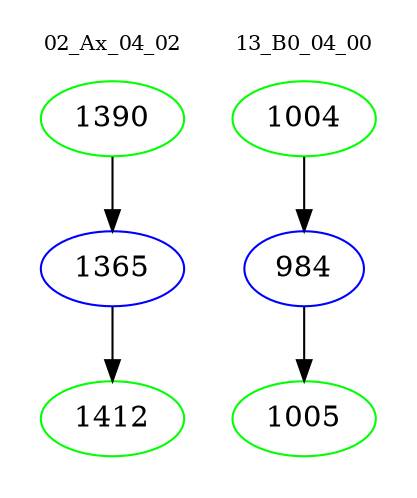 digraph{
subgraph cluster_0 {
color = white
label = "02_Ax_04_02";
fontsize=10;
T0_1390 [label="1390", color="green"]
T0_1390 -> T0_1365 [color="black"]
T0_1365 [label="1365", color="blue"]
T0_1365 -> T0_1412 [color="black"]
T0_1412 [label="1412", color="green"]
}
subgraph cluster_1 {
color = white
label = "13_B0_04_00";
fontsize=10;
T1_1004 [label="1004", color="green"]
T1_1004 -> T1_984 [color="black"]
T1_984 [label="984", color="blue"]
T1_984 -> T1_1005 [color="black"]
T1_1005 [label="1005", color="green"]
}
}
